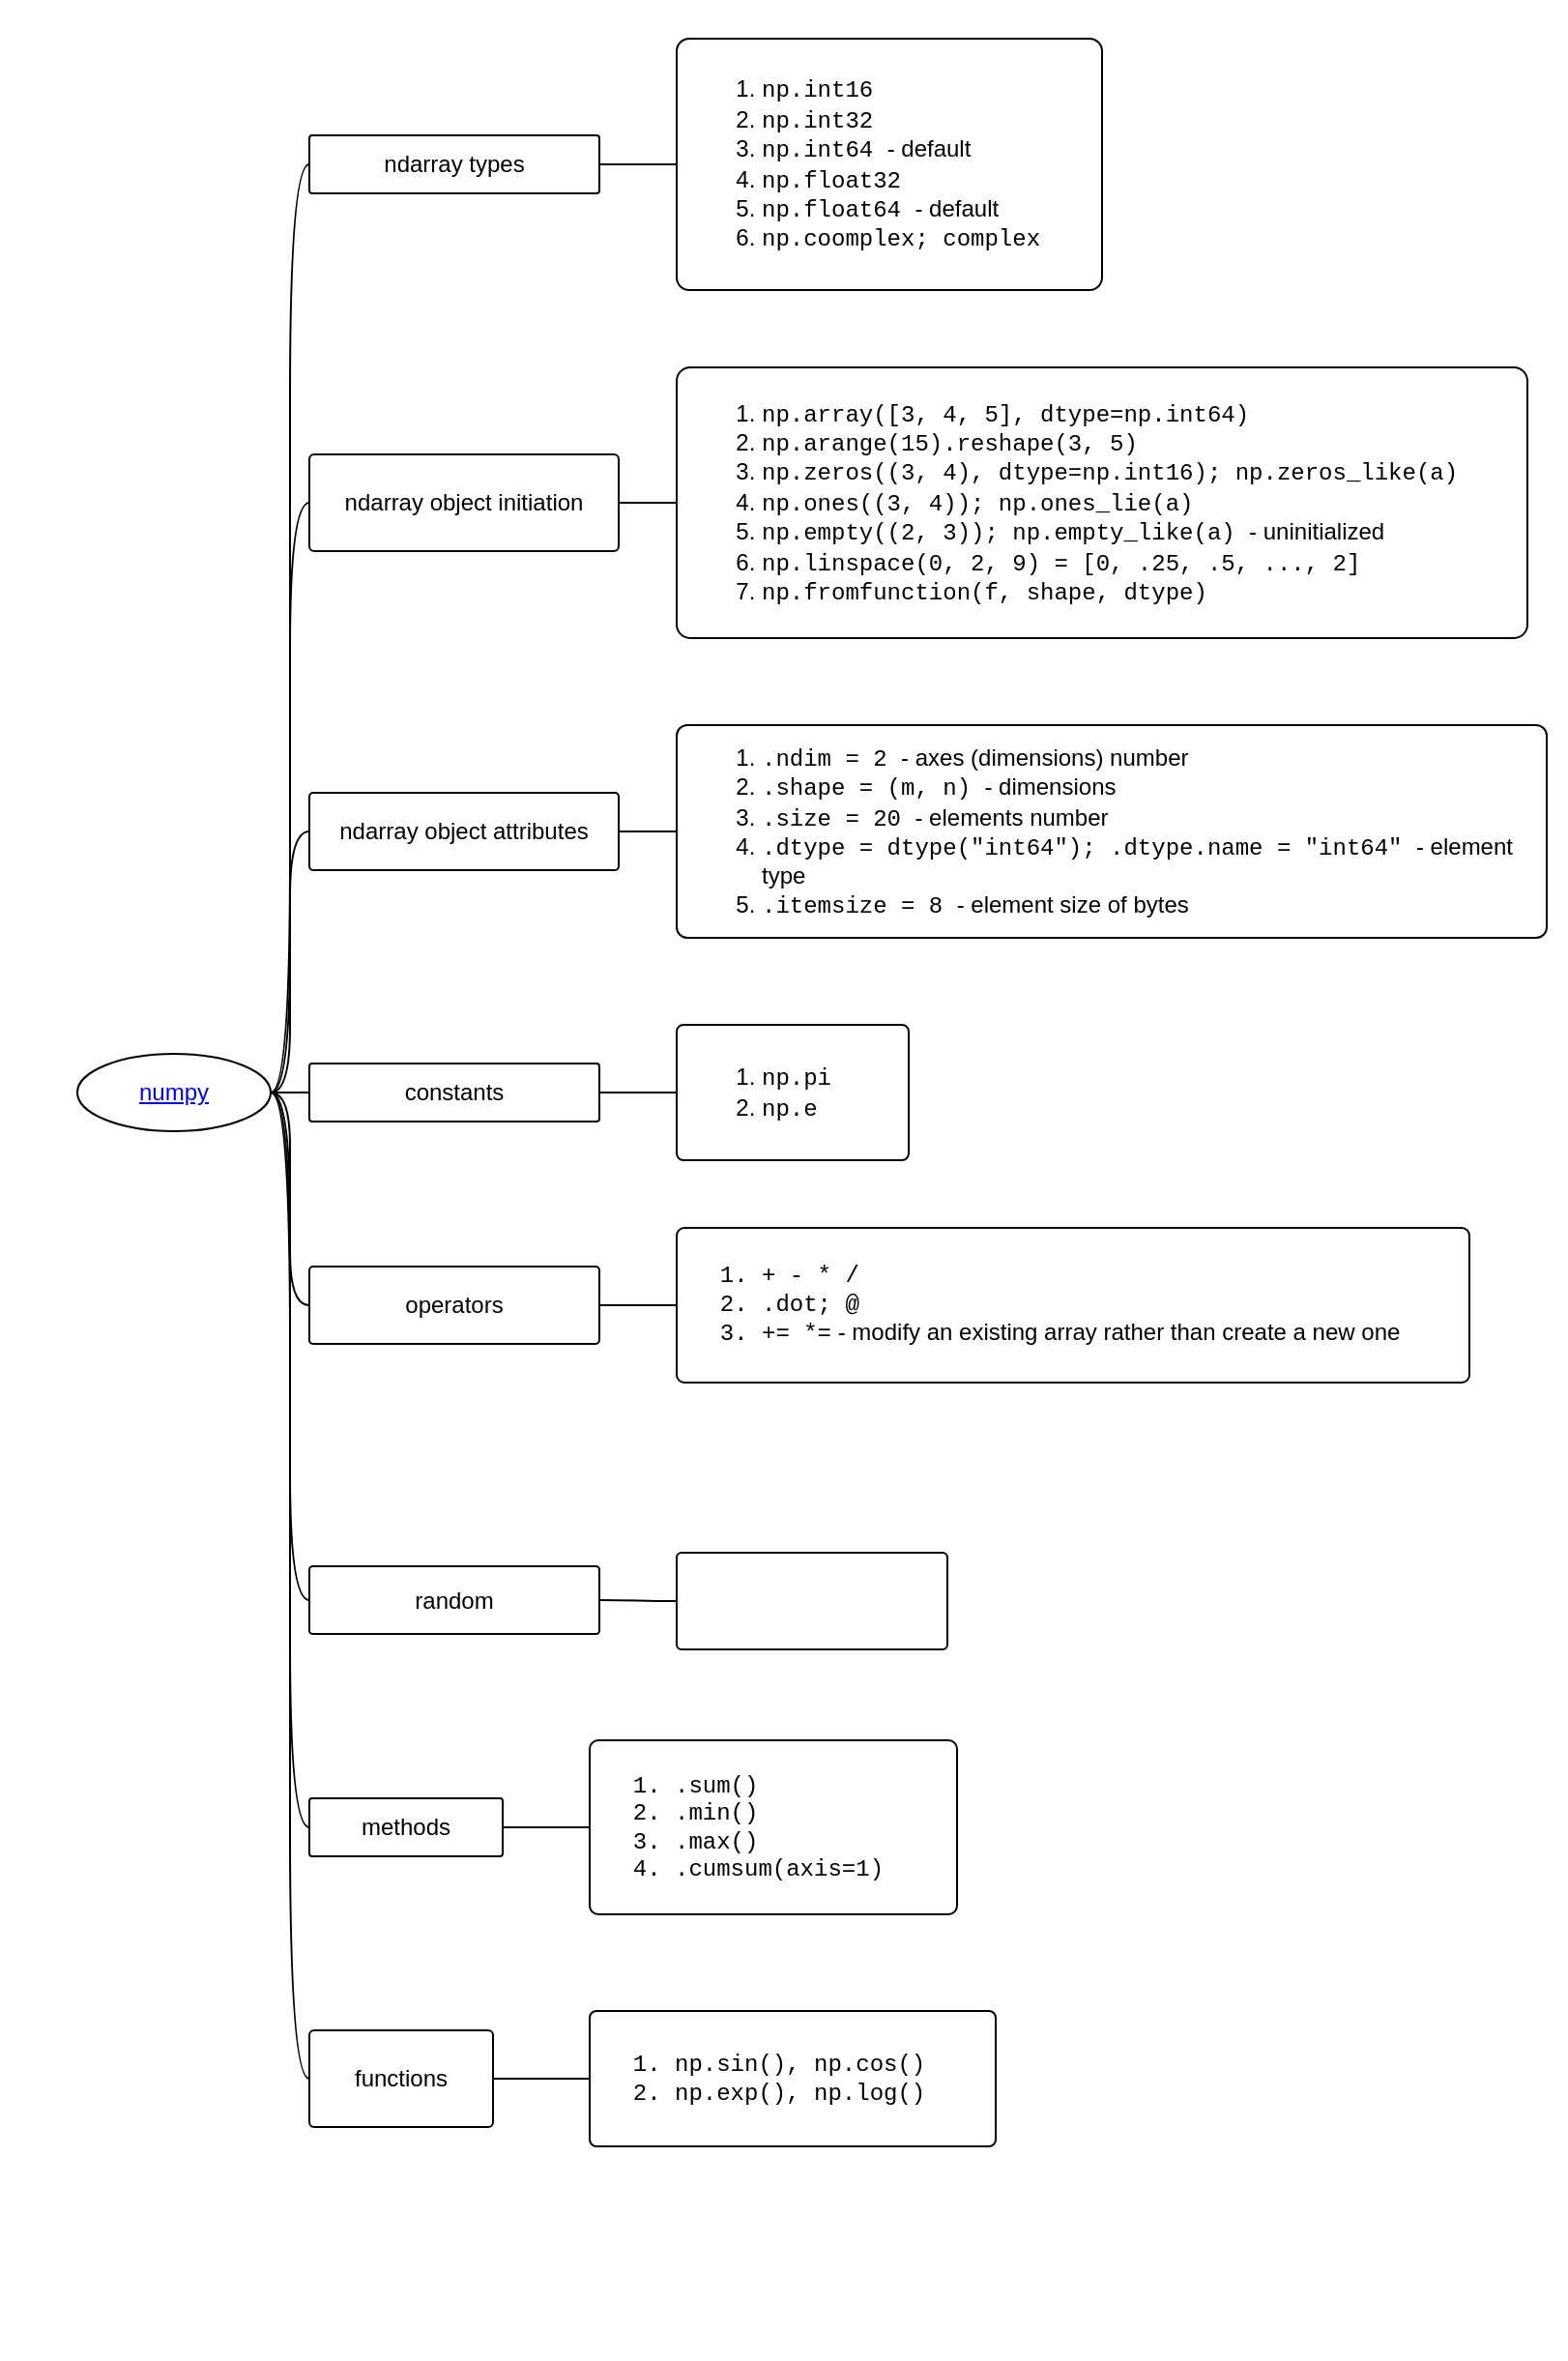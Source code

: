 <mxfile version="13.0.9">
    <diagram id="6hGFLwfOUW9BJ-s0fimq" name="numpy">
        <mxGraphModel dx="642" dy="566" grid="1" gridSize="10" guides="1" tooltips="1" connect="1" arrows="1" fold="1" page="1" pageScale="1" pageWidth="827" pageHeight="1169" math="0" shadow="0">
            <root>
                <mxCell id="0"/>
                <mxCell id="1" parent="0"/>
                <mxCell id="2" value="" style="swimlane;html=1;startSize=15;horizontal=1;containerType=tree;strokeColor=none;fillColor=none;" parent="1" vertex="1">
                    <mxGeometry x="10" y="20" width="810" height="1220" as="geometry"/>
                </mxCell>
                <mxCell id="3" value="" style="edgeStyle=entityRelationEdgeStyle;startArrow=none;endArrow=none;segment=10;curved=1;" parent="2" source="7" target="8" edge="1">
                    <mxGeometry relative="1" as="geometry"/>
                </mxCell>
                <mxCell id="7" value="&lt;a href=&quot;https://numpy.org&quot;&gt;numpy&lt;/a&gt;" style="ellipse;whiteSpace=wrap;html=1;align=center;treeFolding=1;treeMoving=1;newEdgeStyle={&quot;edgeStyle&quot;:&quot;entityRelationEdgeStyle&quot;,&quot;startArrow&quot;:&quot;none&quot;,&quot;endArrow&quot;:&quot;none&quot;,&quot;segment&quot;:10,&quot;curved&quot;:1};" parent="2" vertex="1">
                    <mxGeometry x="40" y="545" width="100" height="40" as="geometry"/>
                </mxCell>
                <mxCell id="8" value="&lt;p&gt;ndarray types&lt;/p&gt;" style="whiteSpace=wrap;html=1;rounded=1;arcSize=5;align=center;verticalAlign=middle;strokeWidth=1;autosize=1;spacing=4;treeFolding=1;treeMoving=1;newEdgeStyle={&quot;edgeStyle&quot;:&quot;entityRelationEdgeStyle&quot;,&quot;startArrow&quot;:&quot;none&quot;,&quot;endArrow&quot;:&quot;none&quot;,&quot;segment&quot;:10,&quot;curved&quot;:1};direction=east;" parent="2" vertex="1">
                    <mxGeometry x="160" y="70" width="150" height="30" as="geometry"/>
                </mxCell>
                <mxCell id="15" value="" style="edgeStyle=entityRelationEdgeStyle;startArrow=none;endArrow=none;segment=10;curved=1;" parent="2" source="7" target="16" edge="1">
                    <mxGeometry relative="1" as="geometry">
                        <mxPoint x="120" y="85" as="sourcePoint"/>
                    </mxGeometry>
                </mxCell>
                <mxCell id="16" value="&lt;p&gt;ndarray object attributes&lt;/p&gt;" style="whiteSpace=wrap;html=1;rounded=1;arcSize=5;align=center;verticalAlign=middle;strokeWidth=1;autosize=1;spacing=4;treeFolding=1;treeMoving=1;newEdgeStyle={&quot;edgeStyle&quot;:&quot;entityRelationEdgeStyle&quot;,&quot;startArrow&quot;:&quot;none&quot;,&quot;endArrow&quot;:&quot;none&quot;,&quot;segment&quot;:10,&quot;curved&quot;:1};" parent="2" vertex="1">
                    <mxGeometry x="160" y="410" width="160" height="40" as="geometry"/>
                </mxCell>
                <mxCell id="17" value="" style="edgeStyle=entityRelationEdgeStyle;startArrow=none;endArrow=none;segment=10;curved=1;" parent="2" source="7" target="18" edge="1">
                    <mxGeometry relative="1" as="geometry">
                        <mxPoint x="150" y="240" as="sourcePoint"/>
                    </mxGeometry>
                </mxCell>
                <mxCell id="18" value="&lt;p&gt;ndarray object initiation&lt;/p&gt;" style="whiteSpace=wrap;html=1;rounded=1;arcSize=5;align=center;verticalAlign=middle;strokeWidth=1;autosize=1;spacing=4;treeFolding=1;treeMoving=1;newEdgeStyle={&quot;edgeStyle&quot;:&quot;entityRelationEdgeStyle&quot;,&quot;startArrow&quot;:&quot;none&quot;,&quot;endArrow&quot;:&quot;none&quot;,&quot;segment&quot;:10,&quot;curved&quot;:1};direction=east;" parent="2" vertex="1">
                    <mxGeometry x="160" y="235" width="160" height="50" as="geometry"/>
                </mxCell>
                <mxCell id="19" value="" style="edgeStyle=entityRelationEdgeStyle;startArrow=none;endArrow=none;segment=10;curved=1;" parent="2" source="7" target="20" edge="1">
                    <mxGeometry relative="1" as="geometry">
                        <mxPoint x="150" y="350" as="sourcePoint"/>
                    </mxGeometry>
                </mxCell>
                <mxCell id="20" value="&lt;p&gt;constants&lt;/p&gt;" style="whiteSpace=wrap;html=1;rounded=1;arcSize=5;align=center;verticalAlign=middle;strokeWidth=1;autosize=1;spacing=4;treeFolding=1;treeMoving=1;newEdgeStyle={&quot;edgeStyle&quot;:&quot;entityRelationEdgeStyle&quot;,&quot;startArrow&quot;:&quot;none&quot;,&quot;endArrow&quot;:&quot;none&quot;,&quot;segment&quot;:10,&quot;curved&quot;:1};" parent="2" vertex="1">
                    <mxGeometry x="160" y="550" width="150" height="30" as="geometry"/>
                </mxCell>
                <mxCell id="23" value="" style="edgeStyle=entityRelationEdgeStyle;startArrow=none;endArrow=none;segment=10;curved=1;" parent="2" source="8" target="24" edge="1">
                    <mxGeometry relative="1" as="geometry">
                        <mxPoint x="150" y="345" as="sourcePoint"/>
                    </mxGeometry>
                </mxCell>
                <mxCell id="24" value="&lt;div&gt;&lt;ol&gt;&lt;li&gt;&lt;font face=&quot;Courier New&quot;&gt;np.int16&lt;/font&gt;&lt;/li&gt;&lt;li&gt;&lt;font face=&quot;Courier New&quot;&gt;np.int32&lt;/font&gt;&lt;/li&gt;&lt;li&gt;&lt;font face=&quot;Courier New&quot;&gt;np.int64 &lt;/font&gt;- default&lt;/li&gt;&lt;li&gt;&lt;font face=&quot;Courier New&quot;&gt;np.float32&lt;/font&gt;&lt;/li&gt;&lt;li&gt;&lt;font face=&quot;Courier New&quot;&gt;np.float64 &lt;/font&gt;- default&lt;/li&gt;&lt;li&gt;&lt;font face=&quot;Courier New&quot;&gt;np.coomplex; complex&lt;/font&gt;&lt;/li&gt;&lt;/ol&gt;&lt;/div&gt;" style="whiteSpace=wrap;html=1;rounded=1;arcSize=5;align=left;verticalAlign=middle;strokeWidth=1;autosize=1;spacing=4;treeFolding=1;treeMoving=1;newEdgeStyle={&quot;edgeStyle&quot;:&quot;entityRelationEdgeStyle&quot;,&quot;startArrow&quot;:&quot;none&quot;,&quot;endArrow&quot;:&quot;none&quot;,&quot;segment&quot;:10,&quot;curved&quot;:1};direction=east;" parent="2" vertex="1">
                    <mxGeometry x="350" y="20" width="220" height="130" as="geometry"/>
                </mxCell>
                <mxCell id="25" value="" style="edgeStyle=entityRelationEdgeStyle;startArrow=none;endArrow=none;segment=10;curved=1;" parent="2" source="18" target="26" edge="1">
                    <mxGeometry relative="1" as="geometry">
                        <mxPoint x="150" y="350" as="sourcePoint"/>
                    </mxGeometry>
                </mxCell>
                <mxCell id="26" value="&lt;div&gt;&lt;ol&gt;&lt;li&gt;&lt;font face=&quot;Courier New&quot;&gt;np.array([3, 4, 5], dtype=np.int64)&lt;/font&gt;&lt;/li&gt;&lt;li&gt;&lt;font face=&quot;Courier New&quot;&gt;np.arange(15).reshape(3, 5)&lt;/font&gt;&lt;/li&gt;&lt;li&gt;&lt;font face=&quot;Courier New&quot;&gt;np.zeros((3, 4), dtype=np.int16); np.zeros_like(a)&lt;/font&gt;&lt;/li&gt;&lt;li&gt;&lt;font face=&quot;Courier New&quot;&gt;np.ones((3, 4)); np.ones_lie(a)&lt;/font&gt;&lt;/li&gt;&lt;li&gt;&lt;font face=&quot;Courier New&quot;&gt;np.empty((2, 3)); np.empty_like(a)&amp;nbsp;&lt;/font&gt;- uninitialized&lt;/li&gt;&lt;li&gt;&lt;font face=&quot;Courier New&quot;&gt;np.linspace(0, 2, 9) = [0, .25, .5, ..., 2]&lt;/font&gt;&lt;/li&gt;&lt;li&gt;&lt;font face=&quot;Courier New&quot;&gt;np.fromfunction(f, shape, dtype)&lt;/font&gt;&lt;/li&gt;&lt;/ol&gt;&lt;/div&gt;" style="whiteSpace=wrap;html=1;rounded=1;arcSize=5;align=left;verticalAlign=middle;strokeWidth=1;autosize=1;spacing=4;treeFolding=1;treeMoving=1;newEdgeStyle={&quot;edgeStyle&quot;:&quot;entityRelationEdgeStyle&quot;,&quot;startArrow&quot;:&quot;none&quot;,&quot;endArrow&quot;:&quot;none&quot;,&quot;segment&quot;:10,&quot;curved&quot;:1};direction=east;" parent="2" vertex="1">
                    <mxGeometry x="350" y="190" width="440" height="140" as="geometry"/>
                </mxCell>
                <mxCell id="27" value="" style="edgeStyle=entityRelationEdgeStyle;startArrow=none;endArrow=none;segment=10;curved=1;" parent="2" source="16" target="28" edge="1">
                    <mxGeometry relative="1" as="geometry">
                        <mxPoint x="150" y="350" as="sourcePoint"/>
                    </mxGeometry>
                </mxCell>
                <mxCell id="28" value="&lt;div&gt;&lt;ol&gt;&lt;li&gt;&lt;font face=&quot;Courier New&quot;&gt;.ndim = 2&amp;nbsp;&lt;/font&gt;- axes (dimensions) number&lt;/li&gt;&lt;li&gt;&lt;font face=&quot;Courier New&quot;&gt;.shape = (m, n)&amp;nbsp;&lt;/font&gt;- dimensions&lt;/li&gt;&lt;li&gt;&lt;font face=&quot;Courier New&quot;&gt;.size = 20&amp;nbsp;&lt;/font&gt;- elements number&lt;/li&gt;&lt;li&gt;&lt;font face=&quot;Courier New&quot;&gt;.dtype = dtype(&quot;int64&quot;); .dtype.name = &quot;int64&quot;&amp;nbsp;&lt;/font&gt;- element type&lt;/li&gt;&lt;li&gt;&lt;font face=&quot;Courier New&quot;&gt;.itemsize = 8&amp;nbsp;&lt;/font&gt;- element size of bytes&lt;/li&gt;&lt;/ol&gt;&lt;/div&gt;" style="whiteSpace=wrap;html=1;rounded=1;arcSize=5;align=left;verticalAlign=middle;strokeWidth=1;autosize=1;spacing=4;treeFolding=1;treeMoving=1;newEdgeStyle={&quot;edgeStyle&quot;:&quot;entityRelationEdgeStyle&quot;,&quot;startArrow&quot;:&quot;none&quot;,&quot;endArrow&quot;:&quot;none&quot;,&quot;segment&quot;:10,&quot;curved&quot;:1};" parent="2" vertex="1">
                    <mxGeometry x="350" y="375" width="450" height="110" as="geometry"/>
                </mxCell>
                <mxCell id="29" value="" style="edgeStyle=entityRelationEdgeStyle;startArrow=none;endArrow=none;segment=10;curved=1;" parent="2" source="20" target="30" edge="1">
                    <mxGeometry relative="1" as="geometry">
                        <mxPoint x="150" y="350" as="sourcePoint"/>
                    </mxGeometry>
                </mxCell>
                <mxCell id="30" value="&lt;div&gt;&lt;ol&gt;&lt;li&gt;&lt;font face=&quot;Courier New&quot;&gt;np.pi&lt;/font&gt;&lt;/li&gt;&lt;li&gt;&lt;font face=&quot;Courier New&quot;&gt;np.e&lt;/font&gt;&lt;/li&gt;&lt;/ol&gt;&lt;/div&gt;" style="whiteSpace=wrap;html=1;rounded=1;arcSize=5;align=left;verticalAlign=middle;strokeWidth=1;autosize=1;spacing=4;treeFolding=1;treeMoving=1;newEdgeStyle={&quot;edgeStyle&quot;:&quot;entityRelationEdgeStyle&quot;,&quot;startArrow&quot;:&quot;none&quot;,&quot;endArrow&quot;:&quot;none&quot;,&quot;segment&quot;:10,&quot;curved&quot;:1};" parent="2" vertex="1">
                    <mxGeometry x="350" y="530" width="120" height="70" as="geometry"/>
                </mxCell>
                <mxCell id="31" value="" style="edgeStyle=entityRelationEdgeStyle;startArrow=none;endArrow=none;segment=10;curved=1;" parent="2" source="7" target="32" edge="1">
                    <mxGeometry relative="1" as="geometry">
                        <mxPoint x="150" y="280" as="sourcePoint"/>
                    </mxGeometry>
                </mxCell>
                <mxCell id="32" value="&lt;p&gt;operators&lt;/p&gt;" style="whiteSpace=wrap;html=1;rounded=1;arcSize=5;align=center;verticalAlign=middle;strokeWidth=1;autosize=1;spacing=4;treeFolding=1;treeMoving=1;newEdgeStyle={&quot;edgeStyle&quot;:&quot;entityRelationEdgeStyle&quot;,&quot;startArrow&quot;:&quot;none&quot;,&quot;endArrow&quot;:&quot;none&quot;,&quot;segment&quot;:10,&quot;curved&quot;:1};" parent="2" vertex="1">
                    <mxGeometry x="160" y="655" width="150" height="40" as="geometry"/>
                </mxCell>
                <mxCell id="33" value="" style="edgeStyle=entityRelationEdgeStyle;startArrow=none;endArrow=none;segment=10;curved=1;" parent="2" source="32" target="34" edge="1">
                    <mxGeometry relative="1" as="geometry">
                        <mxPoint x="150" y="280" as="sourcePoint"/>
                    </mxGeometry>
                </mxCell>
                <mxCell id="34" value="&lt;p&gt;&lt;/p&gt;&lt;ol&gt;&lt;li&gt;+ - * /&lt;/li&gt;&lt;li&gt;.dot; @&lt;/li&gt;&lt;li&gt;+= *=&lt;font face=&quot;Helvetica&quot;&gt;&amp;nbsp;- modify an existing array rather than create a new one&lt;/font&gt;&lt;/li&gt;&lt;/ol&gt;&lt;p&gt;&lt;/p&gt;" style="whiteSpace=wrap;html=1;rounded=1;arcSize=5;align=left;verticalAlign=middle;strokeWidth=1;autosize=1;spacing=4;treeFolding=1;treeMoving=1;newEdgeStyle={&quot;edgeStyle&quot;:&quot;entityRelationEdgeStyle&quot;,&quot;startArrow&quot;:&quot;none&quot;,&quot;endArrow&quot;:&quot;none&quot;,&quot;segment&quot;:10,&quot;curved&quot;:1};fontFamily=Courier New;" parent="2" vertex="1">
                    <mxGeometry x="350" y="635" width="410" height="80" as="geometry"/>
                </mxCell>
                <mxCell id="35" value="" style="edgeStyle=entityRelationEdgeStyle;startArrow=none;endArrow=none;segment=10;curved=1;" parent="2" source="7" target="36" edge="1">
                    <mxGeometry relative="1" as="geometry">
                        <mxPoint x="150" y="280" as="sourcePoint"/>
                    </mxGeometry>
                </mxCell>
                <mxCell id="36" value="&lt;p&gt;random&lt;/p&gt;" style="whiteSpace=wrap;html=1;rounded=1;arcSize=5;align=center;verticalAlign=middle;strokeWidth=1;autosize=1;spacing=4;treeFolding=1;treeMoving=1;newEdgeStyle={&quot;edgeStyle&quot;:&quot;entityRelationEdgeStyle&quot;,&quot;startArrow&quot;:&quot;none&quot;,&quot;endArrow&quot;:&quot;none&quot;,&quot;segment&quot;:10,&quot;curved&quot;:1};" parent="2" vertex="1">
                    <mxGeometry x="160" y="810" width="150" height="35" as="geometry"/>
                </mxCell>
                <mxCell id="41" value="" style="edgeStyle=entityRelationEdgeStyle;startArrow=none;endArrow=none;segment=10;curved=1;" parent="2" source="36" target="42" edge="1">
                    <mxGeometry relative="1" as="geometry">
                        <mxPoint x="150" y="280" as="sourcePoint"/>
                    </mxGeometry>
                </mxCell>
                <mxCell id="42" value="&lt;p&gt;&lt;br&gt;&lt;/p&gt;" style="whiteSpace=wrap;html=1;rounded=1;arcSize=5;align=center;verticalAlign=middle;strokeWidth=1;autosize=1;spacing=4;treeFolding=1;treeMoving=1;newEdgeStyle={&quot;edgeStyle&quot;:&quot;entityRelationEdgeStyle&quot;,&quot;startArrow&quot;:&quot;none&quot;,&quot;endArrow&quot;:&quot;none&quot;,&quot;segment&quot;:10,&quot;curved&quot;:1};" parent="2" vertex="1">
                    <mxGeometry x="350" y="803" width="140" height="50" as="geometry"/>
                </mxCell>
                <mxCell id="43" value="" style="edgeStyle=entityRelationEdgeStyle;startArrow=none;endArrow=none;segment=10;curved=1;" parent="2" source="7" target="44" edge="1">
                    <mxGeometry relative="1" as="geometry">
                        <mxPoint x="150" y="450" as="sourcePoint"/>
                    </mxGeometry>
                </mxCell>
                <mxCell id="44" value="&lt;p&gt;methods&lt;/p&gt;" style="whiteSpace=wrap;html=1;rounded=1;arcSize=5;align=center;verticalAlign=middle;strokeWidth=1;autosize=1;spacing=4;treeFolding=1;treeMoving=1;newEdgeStyle={&quot;edgeStyle&quot;:&quot;entityRelationEdgeStyle&quot;,&quot;startArrow&quot;:&quot;none&quot;,&quot;endArrow&quot;:&quot;none&quot;,&quot;segment&quot;:10,&quot;curved&quot;:1};" parent="2" vertex="1">
                    <mxGeometry x="160" y="930" width="100" height="30" as="geometry"/>
                </mxCell>
                <mxCell id="45" value="" style="edgeStyle=entityRelationEdgeStyle;startArrow=none;endArrow=none;segment=10;curved=1;" parent="2" source="44" target="46" edge="1">
                    <mxGeometry relative="1" as="geometry">
                        <mxPoint x="150" y="450" as="sourcePoint"/>
                    </mxGeometry>
                </mxCell>
                <mxCell id="46" value="&lt;p&gt;&lt;/p&gt;&lt;ol&gt;&lt;li&gt;.sum()&lt;/li&gt;&lt;li&gt;.min()&lt;/li&gt;&lt;li&gt;.max()&lt;/li&gt;&lt;li&gt;.cumsum(axis=1)&lt;/li&gt;&lt;/ol&gt;&lt;p&gt;&lt;/p&gt;" style="whiteSpace=wrap;html=1;rounded=1;arcSize=5;align=left;verticalAlign=middle;strokeWidth=1;autosize=1;spacing=4;treeFolding=1;treeMoving=1;newEdgeStyle={&quot;edgeStyle&quot;:&quot;entityRelationEdgeStyle&quot;,&quot;startArrow&quot;:&quot;none&quot;,&quot;endArrow&quot;:&quot;none&quot;,&quot;segment&quot;:10,&quot;curved&quot;:1};fontFamily=Courier New;" parent="2" vertex="1">
                    <mxGeometry x="305" y="900" width="190" height="90" as="geometry"/>
                </mxCell>
                <mxCell id="47" value="" style="edgeStyle=entityRelationEdgeStyle;startArrow=none;endArrow=none;segment=10;curved=1;" edge="1" target="48" source="7" parent="2">
                    <mxGeometry relative="1" as="geometry">
                        <mxPoint x="150" y="450" as="sourcePoint"/>
                    </mxGeometry>
                </mxCell>
                <mxCell id="48" value="&lt;p&gt;functions&lt;/p&gt;" style="whiteSpace=wrap;html=1;rounded=1;arcSize=5;align=center;verticalAlign=middle;strokeWidth=1;autosize=1;spacing=4;treeFolding=1;treeMoving=1;newEdgeStyle={&quot;edgeStyle&quot;:&quot;entityRelationEdgeStyle&quot;,&quot;startArrow&quot;:&quot;none&quot;,&quot;endArrow&quot;:&quot;none&quot;,&quot;segment&quot;:10,&quot;curved&quot;:1};" vertex="1" parent="2">
                    <mxGeometry x="160" y="1050" width="95" height="50" as="geometry"/>
                </mxCell>
                <mxCell id="49" value="" style="edgeStyle=entityRelationEdgeStyle;startArrow=none;endArrow=none;segment=10;curved=1;" edge="1" target="50" source="48" parent="2">
                    <mxGeometry relative="1" as="geometry">
                        <mxPoint x="270" y="965" as="sourcePoint"/>
                    </mxGeometry>
                </mxCell>
                <mxCell id="50" value="&lt;p&gt;&lt;/p&gt;&lt;ol&gt;&lt;li&gt;np.sin(), np.cos()&lt;/li&gt;&lt;li&gt;np.exp(), np.log()&lt;/li&gt;&lt;/ol&gt;&lt;p&gt;&lt;/p&gt;" style="whiteSpace=wrap;html=1;rounded=1;arcSize=5;align=left;verticalAlign=middle;strokeWidth=1;autosize=1;spacing=4;treeFolding=1;treeMoving=1;newEdgeStyle={&quot;edgeStyle&quot;:&quot;entityRelationEdgeStyle&quot;,&quot;startArrow&quot;:&quot;none&quot;,&quot;endArrow&quot;:&quot;none&quot;,&quot;segment&quot;:10,&quot;curved&quot;:1};fontFamily=Courier New;" vertex="1" parent="2">
                    <mxGeometry x="305" y="1040" width="210" height="70" as="geometry"/>
                </mxCell>
            </root>
        </mxGraphModel>
    </diagram>
</mxfile>